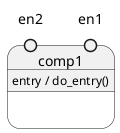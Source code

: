 {
  "sha1": "kao4jwo024uatqhr5u1adixz4g8q1nw",
  "insertion": {
    "when": "2024-06-03T18:59:32.789Z",
    "user": "plantuml@gmail.com"
  }
}
@startuml
state comp1 {
    comp1: entry / do_entry()
    state en1 <<entrypoint>>
    state en2 <<entrypoint>>
}
@enduml

